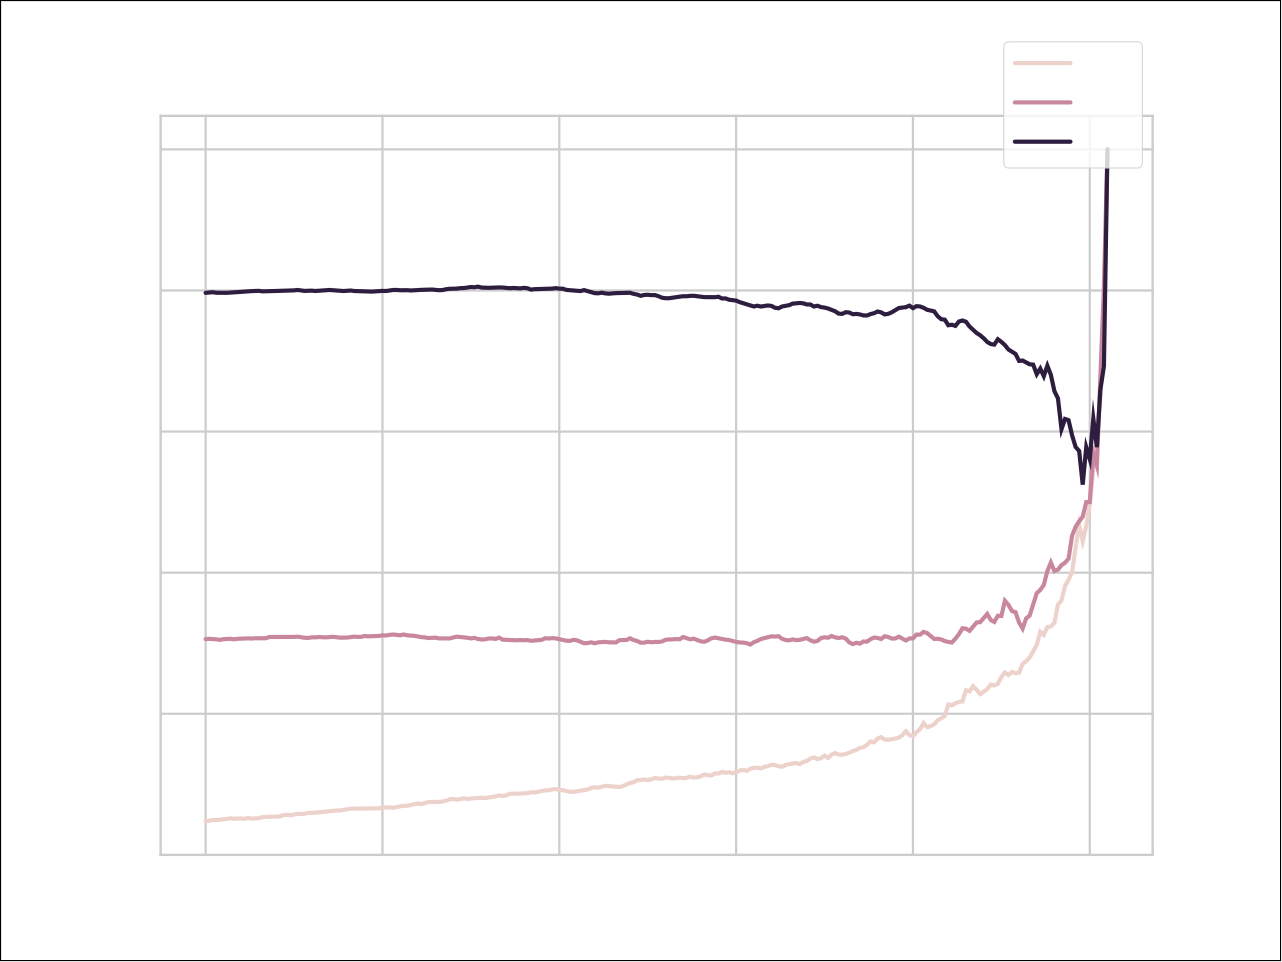 <?xml version="1.0"?>
<!DOCTYPE ipe SYSTEM "ipe.dtd">
<ipe version="70212" creator="svgtoipe 20191210">
<ipestyle>
<layout paper="460 345" frame="460 345" origin="0 0" crop="no"/>
<opacity name="10%" value="0.10"/>
<opacity name="20%" value="0.20"/>
<opacity name="30%" value="0.30"/>
<opacity name="40%" value="0.40"/>
<opacity name="50%" value="0.50"/>
<opacity name="60%" value="0.60"/>
<opacity name="70%" value="0.70"/>
<opacity name="80%" value="0.80"/>
<opacity name="90%" value="0.90"/>
<pathstyle cap="0" join="0" fillrule="wind"/>
</ipestyle>
<page>
<group matrix="1 0 0 -1 0 345.6">
<group>
<group>
<path>
0 345.6 m
460.8 345.6 l
460.8 0 l
0 0 l
h
</path>
</group>
<group>
<group>
<path>
57.6 307.584 m
414.72 307.584 l
414.72 41.472 l
57.6 41.472 l
h
</path>
</group>
<group>
<group>
<group>
<path stroke="0.8 0.8 0.8" pen="0.8" cap="1">
73.8327 307.584 m
73.8327 41.472 l
</path>
</group>
<group>
<group matrix="0.1 0 0 -0.1 71.0523 321.742">
</group>
</group>
</group>
<group>
<group>
<path stroke="0.8 0.8 0.8" pen="0.8" cap="1">
137.49 307.584 m
137.49 41.472 l
</path>
</group>
<group>
<group matrix="0.1 0 0 -0.1 131.93 321.742">
</group>
</group>
</group>
<group>
<group>
<path stroke="0.8 0.8 0.8" pen="0.8" cap="1">
201.148 307.584 m
201.148 41.472 l
</path>
</group>
<group>
<group matrix="0.1 0 0 -0.1 192.807 321.742">
</group>
</group>
</group>
<group>
<group>
<path stroke="0.8 0.8 0.8" pen="0.8" cap="1">
264.806 307.584 m
264.806 41.472 l
</path>
</group>
<group>
<group matrix="0.1 0 0 -0.1 256.465 321.742">
</group>
</group>
</group>
<group>
<group>
<path stroke="0.8 0.8 0.8" pen="0.8" cap="1">
328.464 307.584 m
328.464 41.472 l
</path>
</group>
<group>
<group matrix="0.1 0 0 -0.1 320.122 321.742">
</group>
</group>
</group>
<group>
<group>
<path stroke="0.8 0.8 0.8" pen="0.8" cap="1">
392.121 307.584 m
392.121 41.472 l
</path>
</group>
<group>
<group matrix="0.1 0 0 -0.1 383.78 321.742">
</group>
</group>
</group>
<group>
<group matrix="0.1 0 0 -0.1 214.758 334.887">
</group>
</group>
</group>
<group>
<group>
<group>
<path stroke="0.8 0.8 0.8" pen="0.8" cap="1">
57.6 307.562 m
414.72 307.562 l
</path>
</group>
<group>
<group matrix="0.1 0 0 -0.1 36.7 311.141">
</group>
</group>
</group>
<group>
<group>
<path stroke="0.8 0.8 0.8" pen="0.8" cap="1">
57.6 256.763 m
414.72 256.763 l
</path>
</group>
<group>
<group matrix="0.1 0 0 -0.1 36.7 260.342">
</group>
</group>
</group>
<group>
<group>
<path stroke="0.8 0.8 0.8" pen="0.8" cap="1">
57.6 205.964 m
414.72 205.964 l
</path>
</group>
<group>
<group matrix="0.1 0 0 -0.1 36.7 209.543">
</group>
</group>
</group>
<group>
<group>
<path stroke="0.8 0.8 0.8" pen="0.8" cap="1">
57.6 155.166 m
414.72 155.166 l
</path>
</group>
<group>
<group matrix="0.1 0 0 -0.1 36.7 158.744">
</group>
</group>
</group>
<group>
<group>
<path stroke="0.8 0.8 0.8" pen="0.8" cap="1">
57.6 104.367 m
414.72 104.367 l
</path>
</group>
<group>
<group matrix="0.1 0 0 -0.1 36.7 107.946">
</group>
</group>
</group>
<group>
<group>
<path stroke="0.8 0.8 0.8" pen="0.8" cap="1">
57.6 53.568 m
414.72 53.568 l
</path>
</group>
<group>
<group matrix="0.1 0 0 -0.1 36.7 57.1469">
</group>
</group>
</group>
<group>
<group matrix="6.12323e-18 -0.1 -0.1 -6.12323e-18 30.7125 214.828">
</group>
</group>
</group>
<group>
<path stroke="0.929412 0.819608 0.796078" pen="1.5" cap="1">
73.8327 295.488 m
76.379 295.009 l
77.6522 295.027 l
81.4717 294.611 l
82.7448 294.387 l
84.018 294.529 l
86.5643 294.415 l
87.8374 294.563 l
89.1106 294.272 l
90.3837 294.486 l
92.9301 294.359 l
94.2032 293.946 l
98.0227 293.792 l
99.2958 293.82 l
100.569 293.672 l
101.842 293.265 l
103.115 293.122 l
104.388 293.283 l
106.935 292.793 l
108.208 292.832 l
109.481 292.737 l
110.754 292.424 l
113.301 292.339 l
120.939 291.588 l
122.213 291.567 l
126.032 290.922 l
131.125 290.86 l
136.217 290.792 l
137.49 290.578 l
140.037 290.459 l
141.31 290.626 l
143.856 290.098 l
145.129 289.877 l
146.403 289.884 l
150.222 289.031 l
151.495 289.275 l
154.041 288.492 l
155.315 288.566 l
156.588 288.454 l
157.861 288.484 l
159.134 288.345 l
160.407 288.02 l
161.68 287.562 l
162.954 287.407 l
164.227 287.692 l
165.5 287.487 l
166.773 287.166 l
168.046 287.435 l
170.593 287.142 l
173.139 287.006 l
174.412 287.094 l
176.958 286.714 l
178.231 286.509 l
179.505 286.183 l
180.778 286.358 l
182.051 286.144 l
183.324 285.573 l
185.87 285.516 l
189.69 285.356 l
190.963 284.987 l
192.236 285.101 l
196.056 284.308 l
197.329 284.316 l
198.602 283.988 l
199.875 283.864 l
201.148 284.152 l
202.421 284.234 l
203.695 284.583 l
204.968 284.793 l
206.241 284.871 l
211.333 284.014 l
212.607 283.458 l
213.88 283.249 l
215.153 283.368 l
217.699 282.688 l
222.792 283.127 l
224.065 282.77 l
226.611 281.672 l
227.884 281.384 l
229.158 280.714 l
231.704 280.431 l
232.977 280.651 l
234.25 280.367 l
235.523 279.895 l
238.07 280.168 l
239.343 279.757 l
240.616 279.807 l
241.889 280.067 l
244.436 279.767 l
245.709 279.95 l
246.982 279.821 l
248.255 279.404 l
249.528 279.735 l
250.801 279.645 l
252.074 279.251 l
253.348 278.618 l
254.621 278.88 l
255.894 278.964 l
257.167 278.225 l
258.44 278.268 l
259.713 277.718 l
260.987 277.948 l
262.26 277.843 l
263.533 278.157 l
264.806 277.861 l
266.079 277.213 l
267.352 276.953 l
268.625 277.293 l
269.899 276.581 l
271.172 276.185 l
272.445 276.191 l
273.718 276.453 l
274.991 275.825 l
276.264 275.63 l
277.538 275.122 l
278.811 275.204 l
280.084 275.628 l
281.357 275.828 l
282.63 275.152 l
285.176 274.63 l
286.45 274.51 l
287.723 274.879 l
288.996 274.058 l
290.269 273.777 l
291.542 272.846 l
292.815 272.466 l
294.089 273.119 l
295.362 272.728 l
296.635 271.84 l
297.908 272.647 l
299.181 271.462 l
300.454 270.886 l
301.727 271.456 l
303.001 271.481 l
304.274 271.217 l
305.547 270.749 l
306.82 270.147 l
308.093 269.76 l
309.366 269.057 l
310.64 268.824 l
311.913 267.937 l
313.186 266.716 l
314.459 267.05 l
315.732 265.69 l
317.005 265.154 l
318.279 266.017 l
319.552 266.144 l
322.098 265.685 l
323.371 265.341 l
324.644 264.438 l
325.917 263.033 l
327.191 264.426 l
328.464 264.856 l
329.737 263.367 l
331.01 262.308 l
332.283 260.088 l
333.556 261.591 l
334.83 261.176 l
336.103 260.549 l
337.376 259.12 l
339.922 257.57 l
341.195 253.42 l
342.468 253.729 l
343.742 252.977 l
345.015 252.467 l
346.288 252.32 l
347.561 248.289 l
348.834 248.679 l
350.107 246.844 l
351.381 248.093 l
352.654 249.647 l
355.2 247.908 l
356.473 246.259 l
357.746 246.569 l
359.019 245.974 l
360.293 243.499 l
361.566 241.919 l
362.839 242.812 l
364.112 241.674 l
365.385 242.186 l
366.658 241.948 l
367.932 238.803 l
369.205 237.81 l
370.478 236.508 l
373.024 231.988 l
374.297 227.277 l
375.57 228.346 l
376.844 225.571 l
378.117 225.299 l
379.39 223.99 l
380.663 217.469 l
381.936 215.996 l
383.209 210.752 l
384.483 208.49 l
385.756 205.66 l
387.029 196.85 l
388.302 188.826 l
389.575 194.575 l
390.848 189.206 l
392.121 181.1 l
393.395 168.647 l
394.668 158.581 l
395.941 142.708 l
397.214 114.523 l
398.487 53.568 l
398.487 53.568 l
</path>
</group>
<group>
<path stroke="0.784314 0.529412 0.619608" pen="1.5" cap="1">
73.8327 229.897 m
75.1059 229.783 l
77.6522 229.961 l
78.9253 230.148 l
80.1985 229.907 l
82.7448 229.758 l
84.018 229.961 l
85.2911 229.768 l
89.1106 229.62 l
90.3837 229.679 l
91.6569 229.561 l
95.4764 229.566 l
96.7495 229.127 l
105.662 229.092 l
106.935 228.998 l
109.481 229.403 l
110.754 229.457 l
112.027 229.235 l
113.301 229.245 l
114.574 229.141 l
117.12 229.255 l
119.666 229.043 l
122.213 229.354 l
124.759 229.329 l
127.305 228.988 l
128.578 229.087 l
129.852 229.057 l
131.125 228.766 l
132.398 228.885 l
136.217 228.742 l
137.49 228.519 l
138.764 228.584 l
140.037 228.347 l
141.31 228.228 l
143.856 228.51 l
145.129 228.218 l
146.403 228.519 l
148.949 228.702 l
151.495 229.161 l
152.768 229.26 l
154.041 229.502 l
156.588 229.354 l
157.861 229.62 l
161.68 229.64 l
164.227 228.979 l
168.046 229.393 l
169.319 229.625 l
170.593 229.438 l
171.866 229.842 l
173.139 230.02 l
174.412 229.966 l
175.685 229.65 l
176.958 229.65 l
178.231 229.803 l
179.505 229.354 l
180.778 230.064 l
184.597 230.262 l
185.87 230.296 l
187.144 230.213 l
188.417 230.291 l
189.69 230.234 l
190.963 230.491 l
194.782 230.153 l
196.056 229.566 l
197.329 229.67 l
198.602 229.512 l
199.875 229.62 l
203.695 230.453 l
204.968 230.499 l
206.241 230.124 l
207.514 230.321 l
210.06 231.359 l
211.333 231.294 l
212.607 231.037 l
213.88 231.361 l
215.153 231.055 l
217.699 230.871 l
218.972 231.033 l
221.519 231.09 l
222.792 230.251 l
225.338 230.189 l
226.611 229.579 l
227.884 230.219 l
229.158 230.56 l
230.431 231.168 l
231.704 231.155 l
232.977 230.83 l
234.25 231.014 l
235.523 230.903 l
236.797 230.918 l
238.07 230.751 l
239.343 230.158 l
240.616 229.997 l
241.889 229.988 l
243.162 229.857 l
244.436 229.941 l
245.709 229.131 l
248.255 229.948 l
249.528 229.717 l
252.074 230.675 l
253.348 230.841 l
254.621 230.34 l
255.894 229.57 l
257.167 229.328 l
260.987 230.073 l
262.26 230.21 l
264.806 230.885 l
266.079 231.071 l
267.352 231.142 l
268.625 231.325 l
269.899 231.843 l
271.172 231.005 l
272.445 230.51 l
273.718 229.84 l
277.538 228.876 l
278.811 228.977 l
280.084 228.841 l
281.357 229.775 l
282.63 230.204 l
283.903 230.325 l
285.176 229.987 l
286.45 230.252 l
287.723 230.136 l
290.269 229.52 l
291.542 230.303 l
292.815 230.806 l
294.089 230.537 l
295.362 229.516 l
296.635 229.229 l
297.908 229.383 l
299.181 228.757 l
300.454 229.235 l
301.727 229.487 l
303.001 229.215 l
304.274 229.692 l
305.547 231.077 l
306.82 231.657 l
308.093 231.204 l
309.366 231.506 l
310.64 230.74 l
311.913 230.785 l
313.186 229.904 l
314.459 229.308 l
315.732 229.467 l
317.005 229.843 l
318.279 228.86 l
319.552 229.124 l
320.825 229.672 l
322.098 229.649 l
323.371 229.01 l
325.917 230.364 l
327.191 229.623 l
328.464 229.614 l
329.737 228.226 l
331.01 228.287 l
332.283 227.28 l
333.556 227.706 l
336.103 229.822 l
337.376 229.76 l
338.649 230.001 l
339.922 230.572 l
341.195 230.908 l
342.468 231.105 l
343.742 229.719 l
345.015 228.089 l
346.288 225.962 l
347.561 226.121 l
348.834 226.917 l
351.381 223.884 l
352.654 223.769 l
355.2 220.84 l
356.473 222.995 l
357.746 223.692 l
359.019 221.474 l
360.293 221.561 l
361.566 216.072 l
362.839 217.542 l
364.112 219.789 l
365.385 220.179 l
366.658 223.886 l
367.932 226.095 l
369.205 222.44 l
370.478 221.395 l
373.024 213.329 l
374.297 212.169 l
375.57 210.384 l
376.844 205.373 l
378.117 202.307 l
379.39 205.344 l
380.663 204.866 l
381.936 203.257 l
383.209 202.394 l
384.483 200.899 l
385.756 192.64 l
387.029 189.397 l
388.302 187.44 l
389.575 185.835 l
390.848 180.546 l
392.121 180.551 l
393.395 162.922 l
394.668 167.406 l
397.214 102.865 l
398.487 53.568 l
398.487 53.568 l
</path>
</group>
<group>
<path stroke="0.176471 0.117647 0.243137" pen="1.5" cap="1">
73.8327 105.23 m
76.379 104.998 l
77.6522 105.195 l
81.4717 105.22 l
90.3837 104.603 l
92.9301 104.499 l
94.2032 104.687 l
99.2958 104.548 l
105.662 104.336 l
106.935 104.193 l
109.481 104.529 l
112.027 104.43 l
113.301 104.558 l
118.393 104.193 l
123.486 104.573 l
126.032 104.39 l
127.305 104.558 l
133.671 104.78 l
137.49 104.524 l
138.764 104.563 l
141.31 104.198 l
142.583 104.183 l
143.856 104.297 l
146.403 104.272 l
147.676 104.371 l
151.495 104.149 l
155.315 104.04 l
157.861 104.277 l
159.134 104.223 l
160.407 103.922 l
161.68 103.764 l
164.227 103.704 l
165.5 103.532 l
166.773 103.507 l
169.319 103.132 l
170.593 103.226 l
171.866 102.994 l
173.139 103.319 l
175.685 103.418 l
179.505 103.28 l
180.778 103.319 l
183.324 103.561 l
184.597 103.462 l
187.144 103.62 l
188.417 103.423 l
189.69 103.571 l
190.963 104.06 l
192.236 103.897 l
198.602 103.699 l
199.875 103.527 l
201.148 103.724 l
202.421 103.729 l
203.695 104.163 l
208.787 104.583 l
210.06 104.237 l
213.88 105.328 l
215.153 105.388 l
216.426 105.17 l
217.699 105.417 l
218.972 105.531 l
221.519 105.323 l
225.338 105.23 l
226.611 105.195 l
227.884 105.585 l
229.158 105.832 l
230.431 106.296 l
231.704 105.985 l
232.977 105.916 l
234.25 106.054 l
235.523 106.024 l
236.797 106.409 l
238.07 106.961 l
239.343 107.15 l
240.616 107.165 l
244.436 106.604 l
245.709 106.44 l
246.982 106.46 l
248.255 106.311 l
249.528 106.282 l
253.348 106.768 l
257.167 106.788 l
258.44 106.634 l
259.713 107.254 l
260.987 107.224 l
262.26 107.7 l
264.806 108.018 l
266.079 108.569 l
271.172 110.131 l
272.445 109.858 l
273.718 110.151 l
276.264 109.764 l
277.538 109.933 l
278.811 110.61 l
280.084 110.774 l
281.357 110.131 l
283.903 109.653 l
285.176 109.109 l
287.723 108.865 l
288.996 109.004 l
290.269 109.413 l
291.542 109.413 l
292.815 110.151 l
294.089 109.872 l
295.362 110.351 l
296.635 110.535 l
297.908 110.864 l
300.454 111.856 l
301.727 112.71 l
303.001 112.784 l
304.274 112.192 l
305.547 112.323 l
306.82 112.91 l
308.093 112.809 l
309.366 112.991 l
310.64 113.351 l
311.913 113.376 l
313.186 112.865 l
314.459 112.553 l
315.732 111.938 l
317.005 112.244 l
318.279 112.975 l
319.552 112.793 l
320.825 112.235 l
323.371 110.695 l
325.917 110.367 l
327.191 109.839 l
328.464 110.721 l
329.737 110.019 l
331.01 110.127 l
332.283 110.599 l
333.556 111.323 l
336.103 111.892 l
337.376 113.653 l
338.649 114.712 l
339.922 114.873 l
341.195 116.888 l
342.468 116.709 l
343.742 117.116 l
345.015 115.54 l
346.288 115.186 l
347.561 115.639 l
348.834 117.344 l
351.381 119.688 l
352.654 120.488 l
353.927 121.574 l
355.2 122.898 l
356.473 123.645 l
357.746 123.858 l
359.019 121.932 l
360.293 122.876 l
361.566 124.038 l
362.839 125.619 l
365.385 127.203 l
366.658 129.728 l
367.932 129.592 l
370.478 130.949 l
371.751 131.064 l
373.024 134.512 l
374.297 132.493 l
375.57 135.229 l
376.844 131.449 l
378.117 134.761 l
379.39 140.62 l
380.663 143.216 l
381.936 154.307 l
383.209 150.626 l
384.483 151.074 l
385.756 156.538 l
387.029 160.727 l
388.302 162.168 l
389.575 174.27 l
390.848 160.801 l
392.121 165.088 l
393.395 150.495 l
394.668 160.788 l
395.941 140.029 l
397.214 131.635 l
398.487 53.568 l
398.487 53.568 l
</path>
</group>
<group>
</group>
<group>
</group>
<group>
</group>
<group>
<path stroke="0.8 0.8 0.8" pen="0.8" cap="2" join="0">
57.6 307.584 m
57.6 41.472 l
</path>
</group>
<group>
<path stroke="0.8 0.8 0.8" pen="0.8" cap="2" join="0">
414.72 307.584 m
414.72 41.472 l
</path>
</group>
<group>
<path stroke="0.8 0.8 0.8" pen="0.8" cap="2" join="0">
57.6 307.584 m
414.72 307.584 l
</path>
</group>
<group>
<path stroke="0.8 0.8 0.8" pen="0.8" cap="2" join="0">
57.6 41.472 m
414.72 41.472 l
</path>
</group>
<group>
<group>
<path stroke="0.8 0.8 0.8" fill="1 1 1" opacity="80%" join="0">
363.152 60.2967 m
409.052 60.2967 l
411.052 60.2967 411.052 58.2967 q
411.052 16.8608 l
411.052 14.8608 409.052 14.8608 q
363.152 14.8608 l
361.152 14.8608 361.152 16.8608 q
361.152 58.2967 l
361.152 60.2967 363.152 60.2967 q
h
</path>
</group>
<group>
<path stroke="0.929412 0.819608 0.796078" pen="1.5" cap="1">
365.152 22.5186 m
385.152 22.5186 l
</path>
</group>
<group>
</group>
<group>
<group matrix="0.1 0 0 -0.1 393.152 26.0186">
</group>
</group>
<group>
<path stroke="0.784314 0.529412 0.619608" pen="1.5" cap="1">
365.152 36.6639 m
385.152 36.6639 l
</path>
</group>
<group>
</group>
<group>
<group matrix="0.1 0 0 -0.1 393.152 40.1639">
</group>
</group>
<group>
<path stroke="0.176471 0.117647 0.243137" pen="1.5" cap="1">
365.152 50.8092 m
385.152 50.8092 l
</path>
</group>
<group>
</group>
<group>
<group matrix="0.1 0 0 -0.1 393.152 54.3092">
</group>
</group>
</group>
</group>
</group>
</group>
</page>
</ipe>
